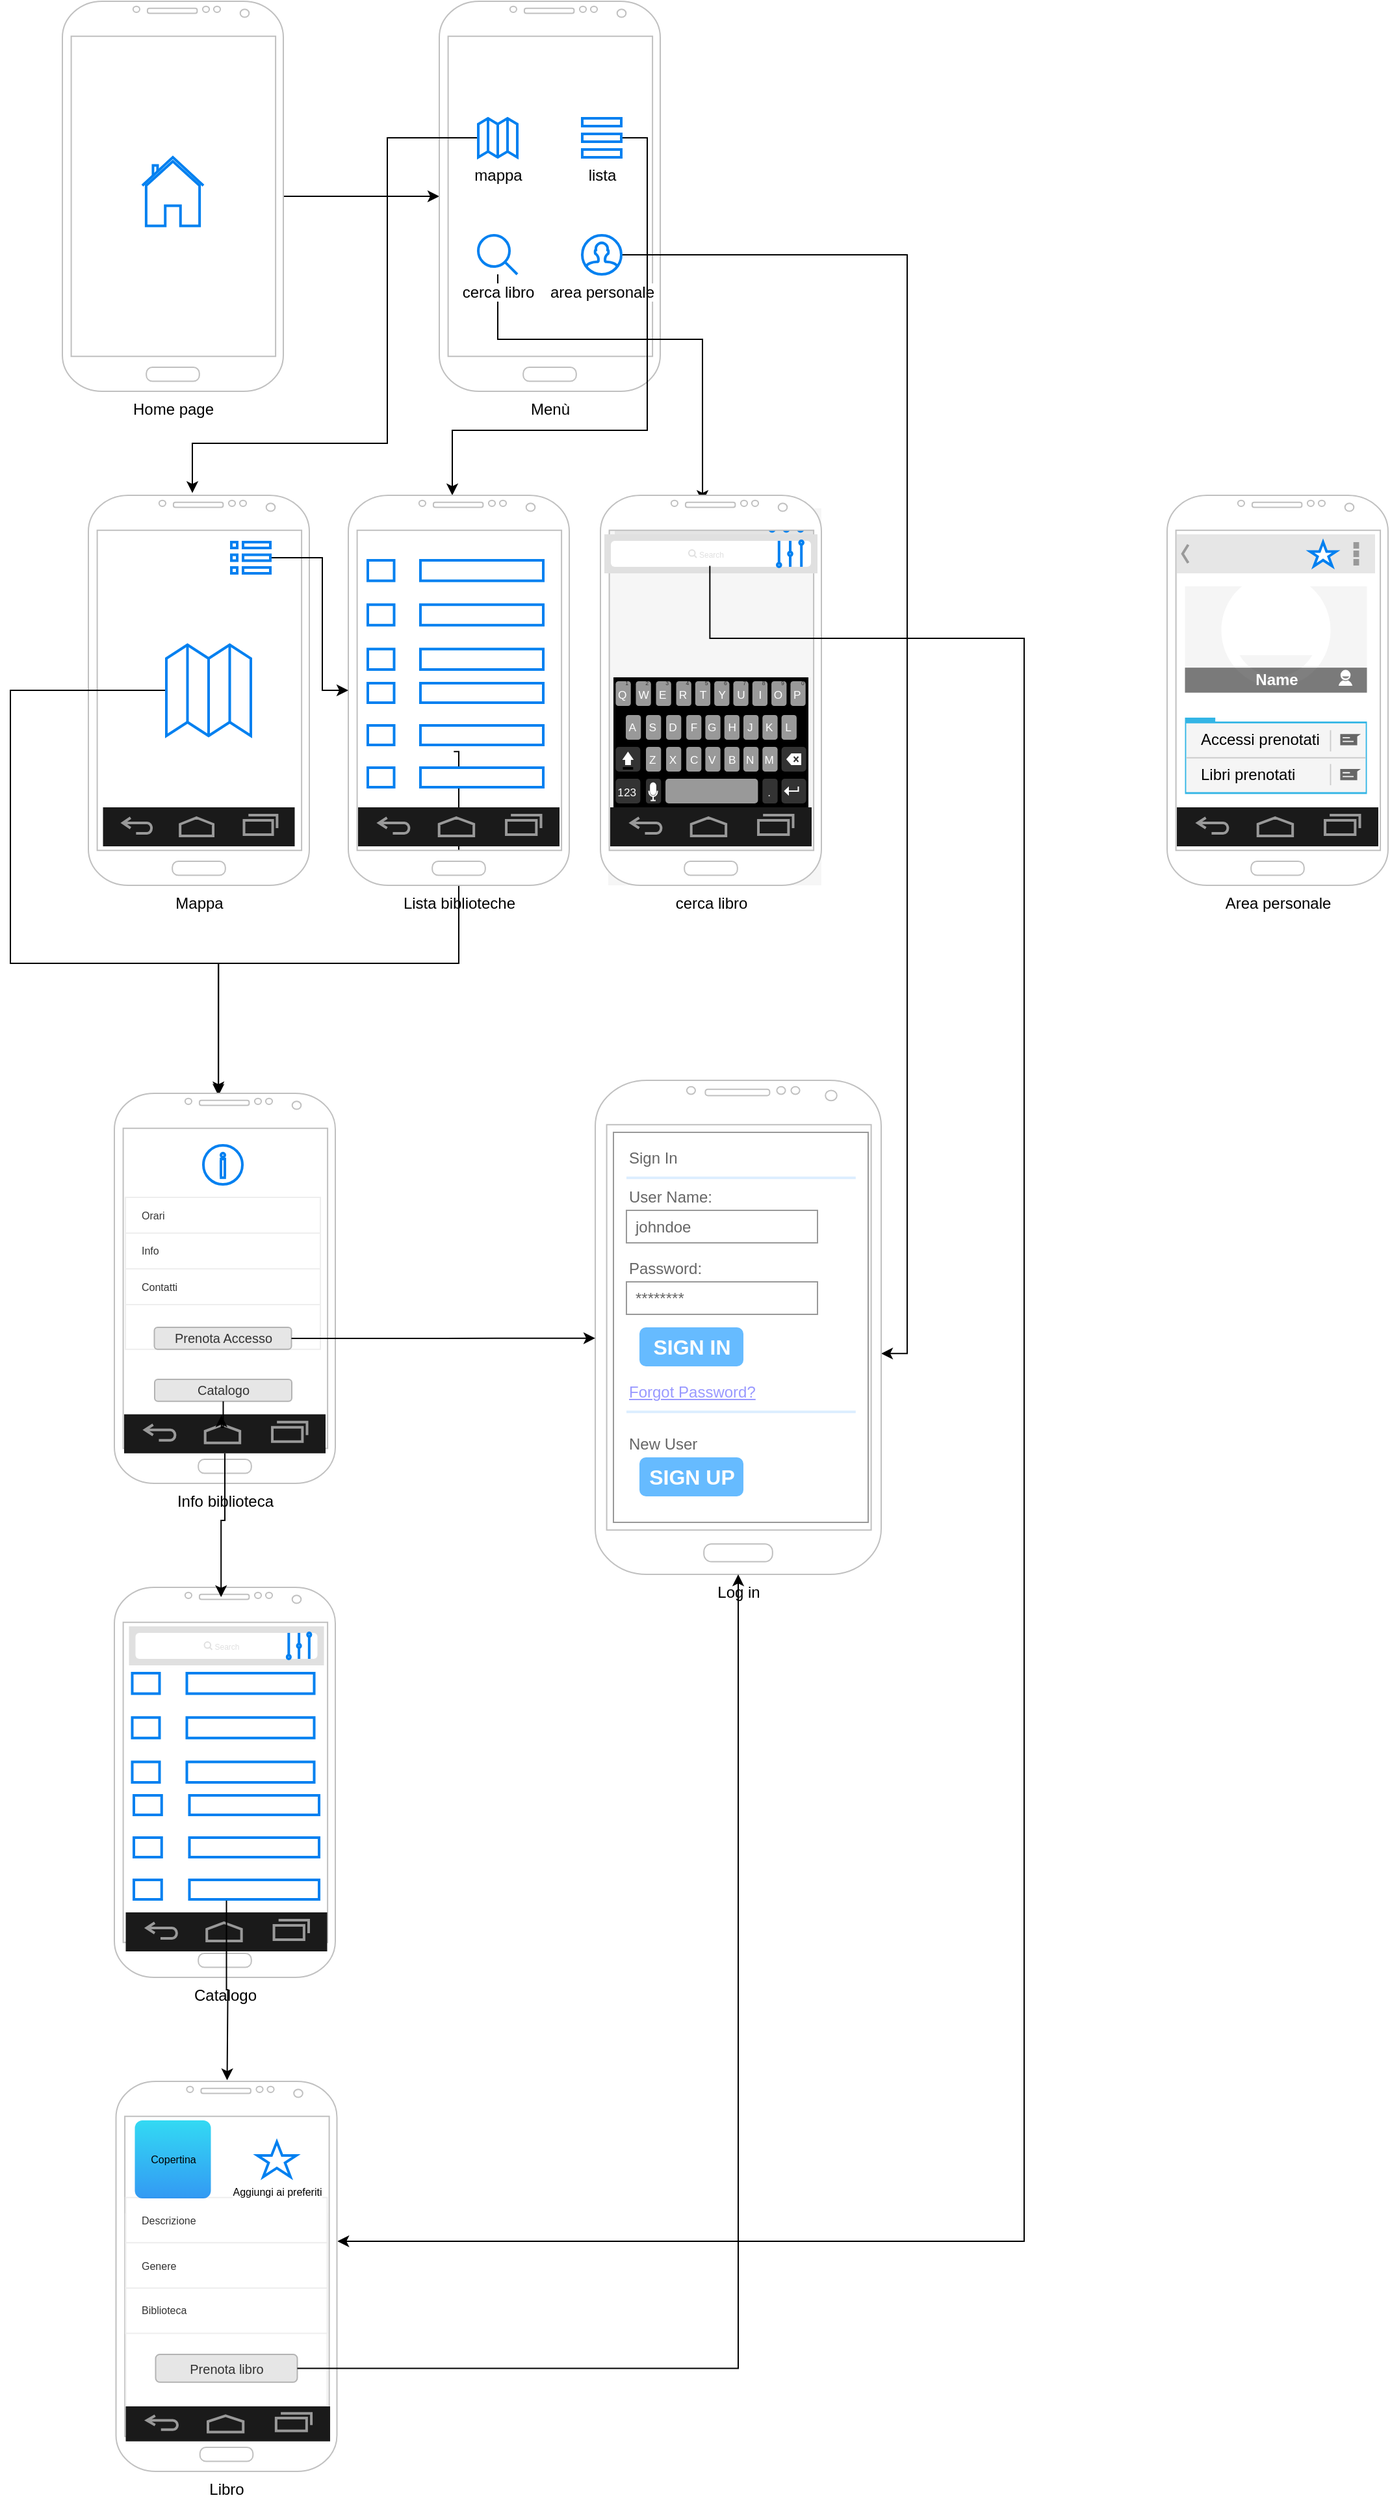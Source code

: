 <mxfile version="14.4.3" type="device"><diagram id="wctJG4H4e0GvvsNLfPng" name="Pagina-1"><mxGraphModel dx="1097" dy="689" grid="1" gridSize="10" guides="1" tooltips="1" connect="1" arrows="1" fold="1" page="1" pageScale="1" pageWidth="827" pageHeight="1169" math="0" shadow="0"><root><mxCell id="0"/><mxCell id="1" parent="0"/><mxCell id="GmPEvQ3RSaTn2T263EHv-5" style="edgeStyle=orthogonalEdgeStyle;rounded=0;orthogonalLoop=1;jettySize=auto;html=1;" parent="1" source="GmPEvQ3RSaTn2T263EHv-1" target="GmPEvQ3RSaTn2T263EHv-4" edge="1"><mxGeometry relative="1" as="geometry"/></mxCell><object label="Home page" placeholders="1" id="GmPEvQ3RSaTn2T263EHv-1"><mxCell style="verticalLabelPosition=bottom;verticalAlign=top;html=1;shadow=0;dashed=0;strokeWidth=1;shape=mxgraph.android.phone2;strokeColor=#c0c0c0;" parent="1" vertex="1"><mxGeometry x="80" y="20" width="170" height="300" as="geometry"/></mxCell></object><object label="Menù" placeholders="1" id="GmPEvQ3RSaTn2T263EHv-4"><mxCell style="verticalLabelPosition=bottom;verticalAlign=top;html=1;shadow=0;dashed=0;strokeWidth=1;shape=mxgraph.android.phone2;strokeColor=#c0c0c0;" parent="1" vertex="1"><mxGeometry x="370" y="20" width="170" height="300" as="geometry"/></mxCell></object><mxCell id="GmPEvQ3RSaTn2T263EHv-23" style="edgeStyle=orthogonalEdgeStyle;rounded=0;orthogonalLoop=1;jettySize=auto;html=1;entryX=0.471;entryY=-0.006;entryDx=0;entryDy=0;entryPerimeter=0;" parent="1" source="GmPEvQ3RSaTn2T263EHv-7" target="GmPEvQ3RSaTn2T263EHv-12" edge="1"><mxGeometry relative="1" as="geometry"><Array as="points"><mxPoint x="330" y="125"/><mxPoint x="330" y="360"/><mxPoint x="180" y="360"/><mxPoint x="180" y="398"/></Array></mxGeometry></mxCell><mxCell id="GmPEvQ3RSaTn2T263EHv-7" value="mappa" style="html=1;verticalLabelPosition=bottom;align=center;labelBackgroundColor=#ffffff;verticalAlign=top;strokeWidth=2;strokeColor=#0080F0;shadow=0;dashed=0;shape=mxgraph.ios7.icons.map;" parent="1" vertex="1"><mxGeometry x="400" y="110" width="30" height="30" as="geometry"/></mxCell><mxCell id="GmPEvQ3RSaTn2T263EHv-8" value="" style="html=1;verticalLabelPosition=bottom;align=center;labelBackgroundColor=#ffffff;verticalAlign=top;strokeWidth=2;strokeColor=#0080F0;shadow=0;dashed=0;shape=mxgraph.ios7.icons.home;" parent="1" vertex="1"><mxGeometry x="141.5" y="140" width="47" height="52.75" as="geometry"/></mxCell><mxCell id="GmPEvQ3RSaTn2T263EHv-161" style="edgeStyle=orthogonalEdgeStyle;rounded=0;orthogonalLoop=1;jettySize=auto;html=1;entryX=1;entryY=0.553;entryDx=0;entryDy=0;entryPerimeter=0;" parent="1" source="GmPEvQ3RSaTn2T263EHv-9" target="GmPEvQ3RSaTn2T263EHv-130" edge="1"><mxGeometry relative="1" as="geometry"><Array as="points"><mxPoint x="730" y="215"/><mxPoint x="730" y="1060"/></Array></mxGeometry></mxCell><mxCell id="GmPEvQ3RSaTn2T263EHv-9" value="area personale" style="html=1;verticalLabelPosition=bottom;align=center;labelBackgroundColor=#ffffff;verticalAlign=top;strokeWidth=2;strokeColor=#0080F0;shadow=0;dashed=0;shape=mxgraph.ios7.icons.user;" parent="1" vertex="1"><mxGeometry x="480" y="200" width="30" height="30" as="geometry"/></mxCell><mxCell id="GmPEvQ3RSaTn2T263EHv-24" style="edgeStyle=orthogonalEdgeStyle;rounded=0;orthogonalLoop=1;jettySize=auto;html=1;" parent="1" source="GmPEvQ3RSaTn2T263EHv-10" target="GmPEvQ3RSaTn2T263EHv-15" edge="1"><mxGeometry relative="1" as="geometry"><Array as="points"><mxPoint x="530" y="125"/><mxPoint x="530" y="350"/><mxPoint x="380" y="350"/></Array></mxGeometry></mxCell><mxCell id="GmPEvQ3RSaTn2T263EHv-10" value="lista" style="html=1;verticalLabelPosition=bottom;align=center;labelBackgroundColor=#ffffff;verticalAlign=top;strokeWidth=2;strokeColor=#0080F0;shadow=0;dashed=0;shape=mxgraph.ios7.icons.options;pointerEvents=1" parent="1" vertex="1"><mxGeometry x="480" y="110" width="30" height="30" as="geometry"/></mxCell><mxCell id="GmPEvQ3RSaTn2T263EHv-102" style="edgeStyle=orthogonalEdgeStyle;rounded=0;orthogonalLoop=1;jettySize=auto;html=1;entryX=0.462;entryY=0.017;entryDx=0;entryDy=0;entryPerimeter=0;" parent="1" source="GmPEvQ3RSaTn2T263EHv-11" target="GmPEvQ3RSaTn2T263EHv-14" edge="1"><mxGeometry relative="1" as="geometry"><Array as="points"><mxPoint x="415" y="280"/><mxPoint x="572" y="280"/></Array></mxGeometry></mxCell><mxCell id="GmPEvQ3RSaTn2T263EHv-11" value="cerca libro" style="html=1;verticalLabelPosition=bottom;align=center;labelBackgroundColor=#ffffff;verticalAlign=top;strokeWidth=2;strokeColor=#0080F0;shadow=0;dashed=0;shape=mxgraph.ios7.icons.looking_glass;" parent="1" vertex="1"><mxGeometry x="400" y="200" width="30" height="30" as="geometry"/></mxCell><object label="Mappa" placeholders="1" id="GmPEvQ3RSaTn2T263EHv-12"><mxCell style="verticalLabelPosition=bottom;verticalAlign=top;html=1;shadow=0;dashed=0;strokeWidth=1;shape=mxgraph.android.phone2;strokeColor=#c0c0c0;" parent="1" vertex="1"><mxGeometry x="100" y="400" width="170" height="300" as="geometry"/></mxCell></object><object label="Area personale" placeholders="1" id="GmPEvQ3RSaTn2T263EHv-13"><mxCell style="verticalLabelPosition=bottom;verticalAlign=top;html=1;shadow=0;dashed=0;strokeWidth=1;shape=mxgraph.android.phone2;strokeColor=#c0c0c0;" parent="1" vertex="1"><mxGeometry x="930" y="400" width="170" height="300" as="geometry"/></mxCell></object><mxCell id="GmPEvQ3RSaTn2T263EHv-115" style="edgeStyle=orthogonalEdgeStyle;rounded=0;orthogonalLoop=1;jettySize=auto;html=1;entryX=0.471;entryY=0.006;entryDx=0;entryDy=0;entryPerimeter=0;exitX=0.49;exitY=0.658;exitDx=0;exitDy=0;exitPerimeter=0;" parent="1" source="GmPEvQ3RSaTn2T263EHv-68" target="GmPEvQ3RSaTn2T263EHv-112" edge="1"><mxGeometry relative="1" as="geometry"><Array as="points"><mxPoint x="385" y="597"/><mxPoint x="385" y="760"/><mxPoint x="200" y="760"/></Array></mxGeometry></mxCell><object label="Lista biblioteche" placeholders="1" id="GmPEvQ3RSaTn2T263EHv-15"><mxCell style="verticalLabelPosition=bottom;verticalAlign=top;html=1;shadow=0;dashed=0;strokeWidth=1;shape=mxgraph.android.phone2;strokeColor=#c0c0c0;" parent="1" vertex="1"><mxGeometry x="300" y="400" width="170" height="300" as="geometry"/></mxCell></object><mxCell id="GmPEvQ3RSaTn2T263EHv-116" style="edgeStyle=orthogonalEdgeStyle;rounded=0;orthogonalLoop=1;jettySize=auto;html=1;entryX=0.471;entryY=0;entryDx=0;entryDy=0;entryPerimeter=0;" parent="1" source="GmPEvQ3RSaTn2T263EHv-27" target="GmPEvQ3RSaTn2T263EHv-112" edge="1"><mxGeometry relative="1" as="geometry"><Array as="points"><mxPoint x="40" y="550"/><mxPoint x="40" y="760"/><mxPoint x="200" y="760"/></Array></mxGeometry></mxCell><mxCell id="GmPEvQ3RSaTn2T263EHv-27" value="" style="html=1;verticalLabelPosition=bottom;align=center;labelBackgroundColor=#ffffff;verticalAlign=top;strokeWidth=2;strokeColor=#0080F0;shadow=0;dashed=0;shape=mxgraph.ios7.icons.map;" parent="1" vertex="1"><mxGeometry x="160" y="515" width="65" height="70" as="geometry"/></mxCell><mxCell id="GmPEvQ3RSaTn2T263EHv-29" value="" style="verticalLabelPosition=bottom;verticalAlign=top;html=1;shadow=0;dashed=0;strokeWidth=2;shape=mxgraph.android.navigation_bar_1;fillColor=#1A1A1A;strokeColor=#999999;" parent="1" vertex="1"><mxGeometry x="111.25" y="640" width="147.5" height="30" as="geometry"/></mxCell><mxCell id="GmPEvQ3RSaTn2T263EHv-30" value="" style="verticalLabelPosition=bottom;verticalAlign=top;html=1;shadow=0;dashed=0;strokeWidth=2;shape=mxgraph.android.navigation_bar_1;fillColor=#1A1A1A;strokeColor=#999999;" parent="1" vertex="1"><mxGeometry x="937.5" y="640" width="155" height="30" as="geometry"/></mxCell><mxCell id="GmPEvQ3RSaTn2T263EHv-32" value="" style="verticalLabelPosition=bottom;verticalAlign=top;html=1;shadow=0;dashed=0;strokeWidth=2;shape=mxgraph.android.navigation_bar_1;fillColor=#1A1A1A;strokeColor=#999999;" parent="1" vertex="1"><mxGeometry x="307.5" y="640" width="155" height="30" as="geometry"/></mxCell><mxCell id="GmPEvQ3RSaTn2T263EHv-45" value="" style="strokeWidth=1;html=1;shadow=0;dashed=0;shape=mxgraph.android.quick_contact;" parent="1" vertex="1"><mxGeometry x="943.75" y="470" width="140" height="160" as="geometry"/></mxCell><mxCell id="GmPEvQ3RSaTn2T263EHv-46" value="Name" style="strokeWidth=1;html=1;shadow=0;dashed=0;shape=mxgraph.android.anchor;rSize=0;fontStyle=1;fontColor=#FFFFFF;" parent="GmPEvQ3RSaTn2T263EHv-45" vertex="1"><mxGeometry y="63.03" width="140" height="17.455" as="geometry"/></mxCell><mxCell id="GmPEvQ3RSaTn2T263EHv-47" value="Accessi prenotati" style="strokeWidth=1;html=1;shadow=0;dashed=0;shape=mxgraph.android.anchor;rSize=0;align=left;spacingLeft=10;" parent="GmPEvQ3RSaTn2T263EHv-45" vertex="1"><mxGeometry y="104.727" width="112" height="27.152" as="geometry"/></mxCell><mxCell id="GmPEvQ3RSaTn2T263EHv-48" value="Libri prenotati" style="strokeWidth=1;html=1;shadow=0;dashed=0;shape=mxgraph.android.anchor;rSize=0;align=left;spacingLeft=10;" parent="GmPEvQ3RSaTn2T263EHv-45" vertex="1"><mxGeometry y="131.879" width="112" height="27.152" as="geometry"/></mxCell><mxCell id="GmPEvQ3RSaTn2T263EHv-55" value="" style="strokeWidth=1;html=1;shadow=0;dashed=0;shape=mxgraph.android.action_bar;fillColor=#E6E6E6;strokeColor=#c0c0c0;strokeWidth=2;" parent="1" vertex="1"><mxGeometry x="937.5" y="430" width="152.5" height="30" as="geometry"/></mxCell><mxCell id="GmPEvQ3RSaTn2T263EHv-60" value="" style="shape=rect;fillColor=#F6F6F6;strokeColor=none;" parent="1" vertex="1"><mxGeometry x="500" y="410" width="164" height="290" as="geometry"/></mxCell><mxCell id="GmPEvQ3RSaTn2T263EHv-61" value="" style="html=1;strokeWidth=1;shadow=0;dashed=0;shape=mxgraph.ios7ui.marginRect;rx=3;ry=3;rectMargin=5;fillColor=#E4E4E4;strokeColor=none;" parent="GmPEvQ3RSaTn2T263EHv-60" vertex="1"><mxGeometry width="164" height="30" as="geometry"/></mxCell><mxCell id="GmPEvQ3RSaTn2T263EHv-62" value="Search" style="shape=mxgraph.ios7.icons.looking_glass;strokeColor=#878789;fillColor=none;fontColor=#878789;labelPosition=right;verticalLabelPosition=middle;align=left;verticalAlign=middle;fontSize=6;fontStyle=0;spacingTop=2;" parent="GmPEvQ3RSaTn2T263EHv-60" vertex="1"><mxGeometry x="0.5" y="0.5" width="6" height="6" relative="1" as="geometry"><mxPoint x="-17" y="-3" as="offset"/></mxGeometry></mxCell><mxCell id="GmPEvQ3RSaTn2T263EHv-65" value="" style="html=1;verticalLabelPosition=bottom;align=center;labelBackgroundColor=#ffffff;verticalAlign=top;strokeWidth=2;strokeColor=#0080F0;shadow=0;dashed=0;shape=mxgraph.ios7.icons.page_navigation;pointerEvents=1" parent="GmPEvQ3RSaTn2T263EHv-60" vertex="1"><mxGeometry x="124" y="13" width="26" height="4.8" as="geometry"/></mxCell><object label="cerca libro" placeholders="1" id="GmPEvQ3RSaTn2T263EHv-14"><mxCell style="verticalLabelPosition=bottom;verticalAlign=top;html=1;shadow=0;dashed=0;strokeWidth=1;shape=mxgraph.android.phone2;strokeColor=#c0c0c0;" parent="GmPEvQ3RSaTn2T263EHv-60" vertex="1"><mxGeometry x="-6" y="-10" width="170" height="300" as="geometry"/></mxCell></object><mxCell id="GmPEvQ3RSaTn2T263EHv-31" value="" style="verticalLabelPosition=bottom;verticalAlign=top;html=1;shadow=0;dashed=0;strokeWidth=2;shape=mxgraph.android.navigation_bar_1;fillColor=#1A1A1A;strokeColor=#999999;" parent="GmPEvQ3RSaTn2T263EHv-60" vertex="1"><mxGeometry x="1.5" y="230" width="155" height="30" as="geometry"/></mxCell><mxCell id="GmPEvQ3RSaTn2T263EHv-59" value="" style="verticalLabelPosition=bottom;verticalAlign=top;html=1;shadow=0;dashed=0;strokeWidth=1;shape=mxgraph.android.keyboard;" parent="GmPEvQ3RSaTn2T263EHv-60" vertex="1"><mxGeometry x="4" y="130" width="150" height="100" as="geometry"/></mxCell><mxCell id="GmPEvQ3RSaTn2T263EHv-103" value="" style="shape=rect;fillColor=#e0e0e0;strokeColor=none;" parent="GmPEvQ3RSaTn2T263EHv-60" vertex="1"><mxGeometry x="-3" y="20" width="164" height="30" as="geometry"/></mxCell><mxCell id="GmPEvQ3RSaTn2T263EHv-104" value="" style="html=1;strokeWidth=1;shadow=0;dashed=0;shape=mxgraph.ios7ui.marginRect;rx=3;ry=3;rectMargin=5;strokeColor=none;" parent="GmPEvQ3RSaTn2T263EHv-103" vertex="1"><mxGeometry width="164" height="30" as="geometry"/></mxCell><mxCell id="GmPEvQ3RSaTn2T263EHv-105" value="Search" style="shape=mxgraph.ios7.icons.looking_glass;strokeColor=#e0e0e0;fillColor=none;fontColor=#e0e0e0;labelPosition=right;verticalLabelPosition=middle;align=left;verticalAlign=middle;fontSize=6;fontStyle=0;spacingTop=2;" parent="GmPEvQ3RSaTn2T263EHv-103" vertex="1"><mxGeometry x="0.5" y="0.5" width="6" height="6" relative="1" as="geometry"><mxPoint x="-17" y="-3" as="offset"/></mxGeometry></mxCell><mxCell id="GmPEvQ3RSaTn2T263EHv-107" value="" style="html=1;verticalLabelPosition=bottom;align=center;labelBackgroundColor=#ffffff;verticalAlign=top;strokeWidth=2;strokeColor=#0080F0;shadow=0;dashed=0;shape=mxgraph.ios7.icons.volume;pointerEvents=1" parent="GmPEvQ3RSaTn2T263EHv-103" vertex="1"><mxGeometry x="133" y="5" width="20" height="20" as="geometry"/></mxCell><mxCell id="GmPEvQ3RSaTn2T263EHv-113" style="edgeStyle=orthogonalEdgeStyle;rounded=0;orthogonalLoop=1;jettySize=auto;html=1;" parent="1" source="GmPEvQ3RSaTn2T263EHv-66" target="GmPEvQ3RSaTn2T263EHv-15" edge="1"><mxGeometry relative="1" as="geometry"><Array as="points"><mxPoint x="280" y="448"/><mxPoint x="280" y="550"/></Array></mxGeometry></mxCell><mxCell id="GmPEvQ3RSaTn2T263EHv-66" value="" style="html=1;verticalLabelPosition=bottom;align=center;labelBackgroundColor=#ffffff;verticalAlign=top;strokeWidth=2;strokeColor=#0080F0;shadow=0;dashed=0;shape=mxgraph.ios7.icons.preferences;pointerEvents=1" parent="1" vertex="1"><mxGeometry x="210" y="436" width="30" height="24" as="geometry"/></mxCell><mxCell id="GmPEvQ3RSaTn2T263EHv-67" value="" style="html=1;verticalLabelPosition=bottom;align=center;labelBackgroundColor=#ffffff;verticalAlign=top;strokeWidth=2;strokeColor=#0080F0;shadow=0;dashed=0;shape=mxgraph.ios7.icons.preferences;pointerEvents=1" parent="1" vertex="1"><mxGeometry x="315" y="450" width="135" height="84" as="geometry"/></mxCell><mxCell id="GmPEvQ3RSaTn2T263EHv-68" value="" style="html=1;verticalLabelPosition=bottom;align=center;labelBackgroundColor=#ffffff;verticalAlign=top;strokeWidth=2;strokeColor=#0080F0;shadow=0;dashed=0;shape=mxgraph.ios7.icons.preferences;pointerEvents=1" parent="1" vertex="1"><mxGeometry x="315" y="544.5" width="135" height="80" as="geometry"/></mxCell><object label="Catalogo" placeholders="1" id="GmPEvQ3RSaTn2T263EHv-82"><mxCell style="verticalLabelPosition=bottom;verticalAlign=top;html=1;shadow=0;dashed=0;strokeWidth=1;shape=mxgraph.android.phone2;strokeColor=#c0c0c0;" parent="1" vertex="1"><mxGeometry x="120" y="1240" width="170" height="300" as="geometry"/></mxCell></object><mxCell id="GmPEvQ3RSaTn2T263EHv-87" value="" style="verticalLabelPosition=bottom;verticalAlign=top;html=1;shadow=0;dashed=0;strokeWidth=2;shape=mxgraph.android.navigation_bar_1;fillColor=#1A1A1A;strokeColor=#999999;" parent="1" vertex="1"><mxGeometry x="128.75" y="1490" width="155" height="30" as="geometry"/></mxCell><mxCell id="GmPEvQ3RSaTn2T263EHv-99" value="" style="html=1;verticalLabelPosition=bottom;align=center;labelBackgroundColor=#ffffff;verticalAlign=top;strokeWidth=2;strokeColor=#0080F0;shadow=0;dashed=0;shape=mxgraph.ios7.icons.preferences;pointerEvents=1" parent="1" vertex="1"><mxGeometry x="133.75" y="1306" width="140" height="84" as="geometry"/></mxCell><mxCell id="GmPEvQ3RSaTn2T263EHv-155" style="edgeStyle=orthogonalEdgeStyle;rounded=0;orthogonalLoop=1;jettySize=auto;html=1;entryX=0.503;entryY=-0.003;entryDx=0;entryDy=0;entryPerimeter=0;" parent="1" source="GmPEvQ3RSaTn2T263EHv-100" edge="1"><mxGeometry relative="1" as="geometry"><mxPoint x="206.76" y="1619.1" as="targetPoint"/></mxGeometry></mxCell><mxCell id="GmPEvQ3RSaTn2T263EHv-100" value="" style="html=1;verticalLabelPosition=bottom;align=center;labelBackgroundColor=#ffffff;verticalAlign=top;strokeWidth=2;strokeColor=#0080F0;shadow=0;dashed=0;shape=mxgraph.ios7.icons.preferences;pointerEvents=1" parent="1" vertex="1"><mxGeometry x="135" y="1400" width="142.5" height="80" as="geometry"/></mxCell><mxCell id="GmPEvQ3RSaTn2T263EHv-108" value="" style="shape=rect;fillColor=#e0e0e0;strokeColor=none;" parent="1" vertex="1"><mxGeometry x="131.25" y="1270" width="150" height="30" as="geometry"/></mxCell><mxCell id="GmPEvQ3RSaTn2T263EHv-109" value="" style="html=1;strokeWidth=1;shadow=0;dashed=0;shape=mxgraph.ios7ui.marginRect;rx=3;ry=3;rectMargin=5;strokeColor=none;" parent="GmPEvQ3RSaTn2T263EHv-108" vertex="1"><mxGeometry width="150" height="30" as="geometry"/></mxCell><mxCell id="GmPEvQ3RSaTn2T263EHv-110" value="Search" style="shape=mxgraph.ios7.icons.looking_glass;strokeColor=#e0e0e0;fillColor=none;fontColor=#e0e0e0;labelPosition=right;verticalLabelPosition=middle;align=left;verticalAlign=middle;fontSize=6;fontStyle=0;spacingTop=2;" parent="GmPEvQ3RSaTn2T263EHv-108" vertex="1"><mxGeometry x="0.5" y="0.5" width="6" height="6" relative="1" as="geometry"><mxPoint x="-17" y="-3" as="offset"/></mxGeometry></mxCell><mxCell id="GmPEvQ3RSaTn2T263EHv-111" value="" style="html=1;verticalLabelPosition=bottom;align=center;labelBackgroundColor=#ffffff;verticalAlign=top;strokeWidth=2;strokeColor=#0080F0;shadow=0;dashed=0;shape=mxgraph.ios7.icons.volume;pointerEvents=1" parent="GmPEvQ3RSaTn2T263EHv-108" vertex="1"><mxGeometry x="121.646" y="5" width="18.293" height="20" as="geometry"/></mxCell><object label="Info biblioteca" placeholders="1" id="GmPEvQ3RSaTn2T263EHv-112"><mxCell style="verticalLabelPosition=bottom;verticalAlign=top;html=1;shadow=0;dashed=0;strokeWidth=1;shape=mxgraph.android.phone2;strokeColor=#c0c0c0;" parent="1" vertex="1"><mxGeometry x="120" y="860" width="170" height="300" as="geometry"/></mxCell></object><mxCell id="GmPEvQ3RSaTn2T263EHv-117" value="" style="html=1;verticalLabelPosition=bottom;align=center;labelBackgroundColor=#ffffff;verticalAlign=top;strokeWidth=2;strokeColor=#0080F0;shadow=0;dashed=0;shape=mxgraph.ios7.icons.info;" parent="1" vertex="1"><mxGeometry x="188.5" y="900" width="30" height="30" as="geometry"/></mxCell><mxCell id="GmPEvQ3RSaTn2T263EHv-119" style="edgeStyle=orthogonalEdgeStyle;rounded=0;orthogonalLoop=1;jettySize=auto;html=1;entryX=0.483;entryY=0.025;entryDx=0;entryDy=0;entryPerimeter=0;" parent="1" source="GmPEvQ3RSaTn2T263EHv-126" target="GmPEvQ3RSaTn2T263EHv-82" edge="1"><mxGeometry relative="1" as="geometry"/></mxCell><mxCell id="GmPEvQ3RSaTn2T263EHv-118" value="Catalogo" style="rounded=1;html=1;shadow=0;dashed=0;whiteSpace=wrap;fontSize=10;fillColor=#E6E6E6;align=center;strokeColor=#B3B3B3;fontColor=#333333;" parent="1" vertex="1"><mxGeometry x="151" y="1080" width="105.5" height="16.88" as="geometry"/></mxCell><mxCell id="GmPEvQ3RSaTn2T263EHv-120" value="" style="strokeWidth=1;html=1;shadow=0;dashed=0;shape=mxgraph.android.rrect;rSize=0;strokeColor=#eeeeee;fillColor=#ffffff;gradientColor=none;" parent="1" vertex="1"><mxGeometry x="128.5" y="940" width="150" height="116.88" as="geometry"/></mxCell><mxCell id="GmPEvQ3RSaTn2T263EHv-121" value="Orari" style="strokeColor=inherit;fillColor=inherit;gradientColor=inherit;strokeWidth=1;html=1;shadow=0;dashed=0;shape=mxgraph.android.rrect;rSize=0;align=left;spacingLeft=10;fontSize=8;fontColor=#333333;" parent="GmPEvQ3RSaTn2T263EHv-120" vertex="1"><mxGeometry width="150" height="27.5" as="geometry"/></mxCell><mxCell id="GmPEvQ3RSaTn2T263EHv-122" value="Info" style="strokeColor=inherit;fillColor=inherit;gradientColor=inherit;strokeWidth=1;html=1;shadow=0;dashed=0;shape=mxgraph.android.rrect;rSize=0;align=left;spacingLeft=10;fontSize=8;fontColor=#333333;" parent="GmPEvQ3RSaTn2T263EHv-120" vertex="1"><mxGeometry y="27.5" width="150" height="27.5" as="geometry"/></mxCell><mxCell id="GmPEvQ3RSaTn2T263EHv-123" value="Contatti" style="strokeColor=inherit;fillColor=inherit;gradientColor=inherit;strokeWidth=1;html=1;shadow=0;dashed=0;shape=mxgraph.android.rrect;rSize=0;align=left;spacingLeft=10;fontSize=8;fontColor=#333333;" parent="GmPEvQ3RSaTn2T263EHv-120" vertex="1"><mxGeometry y="55.0" width="150" height="27.5" as="geometry"/></mxCell><mxCell id="GmPEvQ3RSaTn2T263EHv-125" value="Prenota Accesso" style="rounded=1;html=1;shadow=0;dashed=0;whiteSpace=wrap;fontSize=10;fillColor=#E6E6E6;align=center;strokeColor=#B3B3B3;fontColor=#333333;" parent="GmPEvQ3RSaTn2T263EHv-120" vertex="1"><mxGeometry x="22.25" y="100" width="105.5" height="16.88" as="geometry"/></mxCell><mxCell id="GmPEvQ3RSaTn2T263EHv-126" value="" style="verticalLabelPosition=bottom;verticalAlign=top;html=1;shadow=0;dashed=0;strokeWidth=2;shape=mxgraph.android.navigation_bar_1;fillColor=#1A1A1A;strokeColor=#999999;" parent="1" vertex="1"><mxGeometry x="127.5" y="1106.88" width="155" height="30" as="geometry"/></mxCell><mxCell id="GmPEvQ3RSaTn2T263EHv-127" style="edgeStyle=orthogonalEdgeStyle;rounded=0;orthogonalLoop=1;jettySize=auto;html=1;entryX=0.483;entryY=0.025;entryDx=0;entryDy=0;entryPerimeter=0;" parent="1" source="GmPEvQ3RSaTn2T263EHv-118" target="GmPEvQ3RSaTn2T263EHv-126" edge="1"><mxGeometry relative="1" as="geometry"><mxPoint x="205" y="1106.88" as="sourcePoint"/><mxPoint x="202.11" y="1247.5" as="targetPoint"/></mxGeometry></mxCell><object label="Log in" placeholders="1" id="GmPEvQ3RSaTn2T263EHv-130"><mxCell style="verticalLabelPosition=bottom;verticalAlign=top;html=1;shadow=0;dashed=0;strokeWidth=1;shape=mxgraph.android.phone2;strokeColor=#c0c0c0;" parent="1" vertex="1"><mxGeometry x="490" y="850" width="220" height="380" as="geometry"/></mxCell></object><mxCell id="GmPEvQ3RSaTn2T263EHv-131" value="" style="strokeWidth=1;shadow=0;dashed=0;align=center;html=1;shape=mxgraph.mockup.forms.rrect;rSize=0;strokeColor=#999999;fillColor=#ffffff;" parent="1" vertex="1"><mxGeometry x="504" y="890" width="196" height="300" as="geometry"/></mxCell><mxCell id="GmPEvQ3RSaTn2T263EHv-132" value="Sign In" style="strokeWidth=1;shadow=0;dashed=0;align=center;html=1;shape=mxgraph.mockup.forms.anchor;fontSize=12;fontColor=#666666;align=left;resizeWidth=1;spacingLeft=0;" parent="GmPEvQ3RSaTn2T263EHv-131" vertex="1"><mxGeometry width="98.0" height="20" relative="1" as="geometry"><mxPoint x="10" y="10" as="offset"/></mxGeometry></mxCell><mxCell id="GmPEvQ3RSaTn2T263EHv-133" value="" style="shape=line;strokeColor=#ddeeff;strokeWidth=2;html=1;resizeWidth=1;" parent="GmPEvQ3RSaTn2T263EHv-131" vertex="1"><mxGeometry width="176.4" height="10" relative="1" as="geometry"><mxPoint x="10" y="30" as="offset"/></mxGeometry></mxCell><mxCell id="GmPEvQ3RSaTn2T263EHv-134" value="User Name:" style="strokeWidth=1;shadow=0;dashed=0;align=center;html=1;shape=mxgraph.mockup.forms.anchor;fontSize=12;fontColor=#666666;align=left;resizeWidth=1;spacingLeft=0;" parent="GmPEvQ3RSaTn2T263EHv-131" vertex="1"><mxGeometry width="98.0" height="20" relative="1" as="geometry"><mxPoint x="10" y="40" as="offset"/></mxGeometry></mxCell><mxCell id="GmPEvQ3RSaTn2T263EHv-135" value="johndoe" style="strokeWidth=1;shadow=0;dashed=0;align=center;html=1;shape=mxgraph.mockup.forms.rrect;rSize=0;strokeColor=#999999;fontColor=#666666;align=left;spacingLeft=5;resizeWidth=1;" parent="GmPEvQ3RSaTn2T263EHv-131" vertex="1"><mxGeometry width="147" height="25" relative="1" as="geometry"><mxPoint x="10" y="60" as="offset"/></mxGeometry></mxCell><mxCell id="GmPEvQ3RSaTn2T263EHv-136" value="Password:" style="strokeWidth=1;shadow=0;dashed=0;align=center;html=1;shape=mxgraph.mockup.forms.anchor;fontSize=12;fontColor=#666666;align=left;resizeWidth=1;spacingLeft=0;" parent="GmPEvQ3RSaTn2T263EHv-131" vertex="1"><mxGeometry width="98.0" height="20" relative="1" as="geometry"><mxPoint x="10" y="95" as="offset"/></mxGeometry></mxCell><mxCell id="GmPEvQ3RSaTn2T263EHv-137" value="********" style="strokeWidth=1;shadow=0;dashed=0;align=center;html=1;shape=mxgraph.mockup.forms.rrect;rSize=0;strokeColor=#999999;fontColor=#666666;align=left;spacingLeft=5;resizeWidth=1;" parent="GmPEvQ3RSaTn2T263EHv-131" vertex="1"><mxGeometry width="147" height="25" relative="1" as="geometry"><mxPoint x="10" y="115" as="offset"/></mxGeometry></mxCell><mxCell id="GmPEvQ3RSaTn2T263EHv-138" value="SIGN IN" style="strokeWidth=1;shadow=0;dashed=0;align=center;html=1;shape=mxgraph.mockup.forms.rrect;rSize=5;strokeColor=none;fontColor=#ffffff;fillColor=#66bbff;fontSize=16;fontStyle=1;" parent="GmPEvQ3RSaTn2T263EHv-131" vertex="1"><mxGeometry y="1" width="80" height="30" relative="1" as="geometry"><mxPoint x="20" y="-150" as="offset"/></mxGeometry></mxCell><mxCell id="GmPEvQ3RSaTn2T263EHv-139" value="Forgot Password?" style="strokeWidth=1;shadow=0;dashed=0;align=center;html=1;shape=mxgraph.mockup.forms.anchor;fontSize=12;fontColor=#9999ff;align=left;spacingLeft=0;fontStyle=4;resizeWidth=1;" parent="GmPEvQ3RSaTn2T263EHv-131" vertex="1"><mxGeometry y="1" width="147" height="20" relative="1" as="geometry"><mxPoint x="10" y="-110" as="offset"/></mxGeometry></mxCell><mxCell id="GmPEvQ3RSaTn2T263EHv-140" value="" style="shape=line;strokeColor=#ddeeff;strokeWidth=2;html=1;resizeWidth=1;" parent="GmPEvQ3RSaTn2T263EHv-131" vertex="1"><mxGeometry y="1" width="176.4" height="10" relative="1" as="geometry"><mxPoint x="10" y="-90" as="offset"/></mxGeometry></mxCell><mxCell id="GmPEvQ3RSaTn2T263EHv-141" value="New User" style="strokeWidth=1;shadow=0;dashed=0;align=center;html=1;shape=mxgraph.mockup.forms.anchor;fontSize=12;fontColor=#666666;align=left;spacingLeft=0;resizeWidth=1;" parent="GmPEvQ3RSaTn2T263EHv-131" vertex="1"><mxGeometry y="1" width="147" height="20" relative="1" as="geometry"><mxPoint x="10" y="-70" as="offset"/></mxGeometry></mxCell><mxCell id="GmPEvQ3RSaTn2T263EHv-142" value="SIGN UP" style="strokeWidth=1;shadow=0;dashed=0;align=center;html=1;shape=mxgraph.mockup.forms.rrect;rSize=5;strokeColor=none;fontColor=#ffffff;fillColor=#66bbff;fontSize=16;fontStyle=1;" parent="GmPEvQ3RSaTn2T263EHv-131" vertex="1"><mxGeometry y="1" width="80" height="30" relative="1" as="geometry"><mxPoint x="20" y="-50" as="offset"/></mxGeometry></mxCell><mxCell id="GmPEvQ3RSaTn2T263EHv-143" value="" style="html=1;verticalLabelPosition=bottom;align=center;labelBackgroundColor=#ffffff;verticalAlign=top;strokeWidth=2;strokeColor=#0080F0;shadow=0;dashed=0;shape=mxgraph.ios7.icons.star;" parent="1" vertex="1"><mxGeometry x="1040" y="436" width="20" height="18.5" as="geometry"/></mxCell><mxCell id="GmPEvQ3RSaTn2T263EHv-159" style="edgeStyle=orthogonalEdgeStyle;rounded=0;orthogonalLoop=1;jettySize=auto;html=1;entryX=0;entryY=0.522;entryDx=0;entryDy=0;entryPerimeter=0;" parent="1" source="GmPEvQ3RSaTn2T263EHv-125" target="GmPEvQ3RSaTn2T263EHv-130" edge="1"><mxGeometry relative="1" as="geometry"/></mxCell><mxCell id="GmPEvQ3RSaTn2T263EHv-164" style="edgeStyle=orthogonalEdgeStyle;rounded=0;orthogonalLoop=1;jettySize=auto;html=1;entryX=1.002;entryY=0.41;entryDx=0;entryDy=0;entryPerimeter=0;exitX=0.495;exitY=0.81;exitDx=0;exitDy=0;exitPerimeter=0;" parent="1" source="GmPEvQ3RSaTn2T263EHv-104" edge="1"><mxGeometry relative="1" as="geometry"><Array as="points"><mxPoint x="578" y="510"/><mxPoint x="820" y="510"/><mxPoint x="820" y="1743"/></Array><mxPoint x="291.59" y="1743" as="targetPoint"/></mxGeometry></mxCell><object label="Libro" placeholders="1" id="FYTgwI1o4vAb8rWZAQ8S-10"><mxCell style="verticalLabelPosition=bottom;verticalAlign=top;html=1;shadow=0;dashed=0;strokeWidth=1;shape=mxgraph.android.phone2;strokeColor=#c0c0c0;" vertex="1" parent="1"><mxGeometry x="121.25" y="1620" width="170" height="300" as="geometry"/></mxCell></object><mxCell id="FYTgwI1o4vAb8rWZAQ8S-11" value="" style="strokeWidth=1;html=1;shadow=0;dashed=0;shape=mxgraph.android.rrect;rSize=0;strokeColor=#eeeeee;fillColor=#ffffff;gradientColor=none;" vertex="1" parent="1"><mxGeometry x="128.75" y="1722" width="155" height="148" as="geometry"/></mxCell><mxCell id="FYTgwI1o4vAb8rWZAQ8S-12" value="Descrizione" style="strokeColor=inherit;fillColor=inherit;gradientColor=inherit;strokeWidth=1;html=1;shadow=0;dashed=0;shape=mxgraph.android.rrect;rSize=0;align=left;spacingLeft=10;fontSize=8;fontColor=#333333;" vertex="1" parent="FYTgwI1o4vAb8rWZAQ8S-11"><mxGeometry y="-12.663" width="155" height="34.822" as="geometry"/></mxCell><mxCell id="FYTgwI1o4vAb8rWZAQ8S-13" value="Genere" style="strokeColor=inherit;fillColor=inherit;gradientColor=inherit;strokeWidth=1;html=1;shadow=0;dashed=0;shape=mxgraph.android.rrect;rSize=0;align=left;spacingLeft=10;fontSize=8;fontColor=#333333;" vertex="1" parent="FYTgwI1o4vAb8rWZAQ8S-11"><mxGeometry y="22.159" width="155" height="34.822" as="geometry"/></mxCell><mxCell id="FYTgwI1o4vAb8rWZAQ8S-14" value="Biblioteca" style="strokeColor=inherit;fillColor=inherit;gradientColor=inherit;strokeWidth=1;html=1;shadow=0;dashed=0;shape=mxgraph.android.rrect;rSize=0;align=left;spacingLeft=10;fontSize=8;fontColor=#333333;" vertex="1" parent="FYTgwI1o4vAb8rWZAQ8S-11"><mxGeometry y="56.982" width="155" height="34.822" as="geometry"/></mxCell><mxCell id="FYTgwI1o4vAb8rWZAQ8S-15" value="Prenota libro" style="rounded=1;html=1;shadow=0;dashed=0;whiteSpace=wrap;fontSize=10;fillColor=#E6E6E6;align=center;strokeColor=#B3B3B3;fontColor=#333333;" vertex="1" parent="FYTgwI1o4vAb8rWZAQ8S-11"><mxGeometry x="22.992" y="108.003" width="109.017" height="21.374" as="geometry"/></mxCell><mxCell id="FYTgwI1o4vAb8rWZAQ8S-16" value="" style="verticalLabelPosition=bottom;verticalAlign=top;html=1;shadow=0;dashed=0;strokeWidth=2;shape=mxgraph.android.navigation_bar_1;fillColor=#1A1A1A;strokeColor=#999999;" vertex="1" parent="1"><mxGeometry x="128.75" y="1870" width="157.25" height="26.88" as="geometry"/></mxCell><mxCell id="FYTgwI1o4vAb8rWZAQ8S-17" value="Copertina" style="html=1;strokeWidth=1;shadow=0;dashed=0;shape=mxgraph.ios7ui.icon;fontSize=8;buttonText=;whiteSpace=wrap;align=center;opacity=80;" vertex="1" parent="1"><mxGeometry x="135.75" y="1650" width="58.5" height="60" as="geometry"/></mxCell><mxCell id="FYTgwI1o4vAb8rWZAQ8S-18" value="Aggiungi ai preferiti" style="html=1;verticalLabelPosition=bottom;align=center;labelBackgroundColor=#ffffff;verticalAlign=top;strokeWidth=2;strokeColor=#0080F0;shadow=0;dashed=0;shape=mxgraph.ios7.icons.star;fontSize=8;" vertex="1" parent="1"><mxGeometry x="230" y="1666.5" width="30" height="27" as="geometry"/></mxCell><mxCell id="GmPEvQ3RSaTn2T263EHv-160" style="edgeStyle=orthogonalEdgeStyle;rounded=0;orthogonalLoop=1;jettySize=auto;html=1;exitX=1;exitY=0.5;exitDx=0;exitDy=0;shadow=0;" parent="1" source="FYTgwI1o4vAb8rWZAQ8S-15" target="GmPEvQ3RSaTn2T263EHv-130" edge="1"><mxGeometry relative="1" as="geometry"><mxPoint x="266.081" y="1840.69" as="sourcePoint"/></mxGeometry></mxCell></root></mxGraphModel></diagram></mxfile>